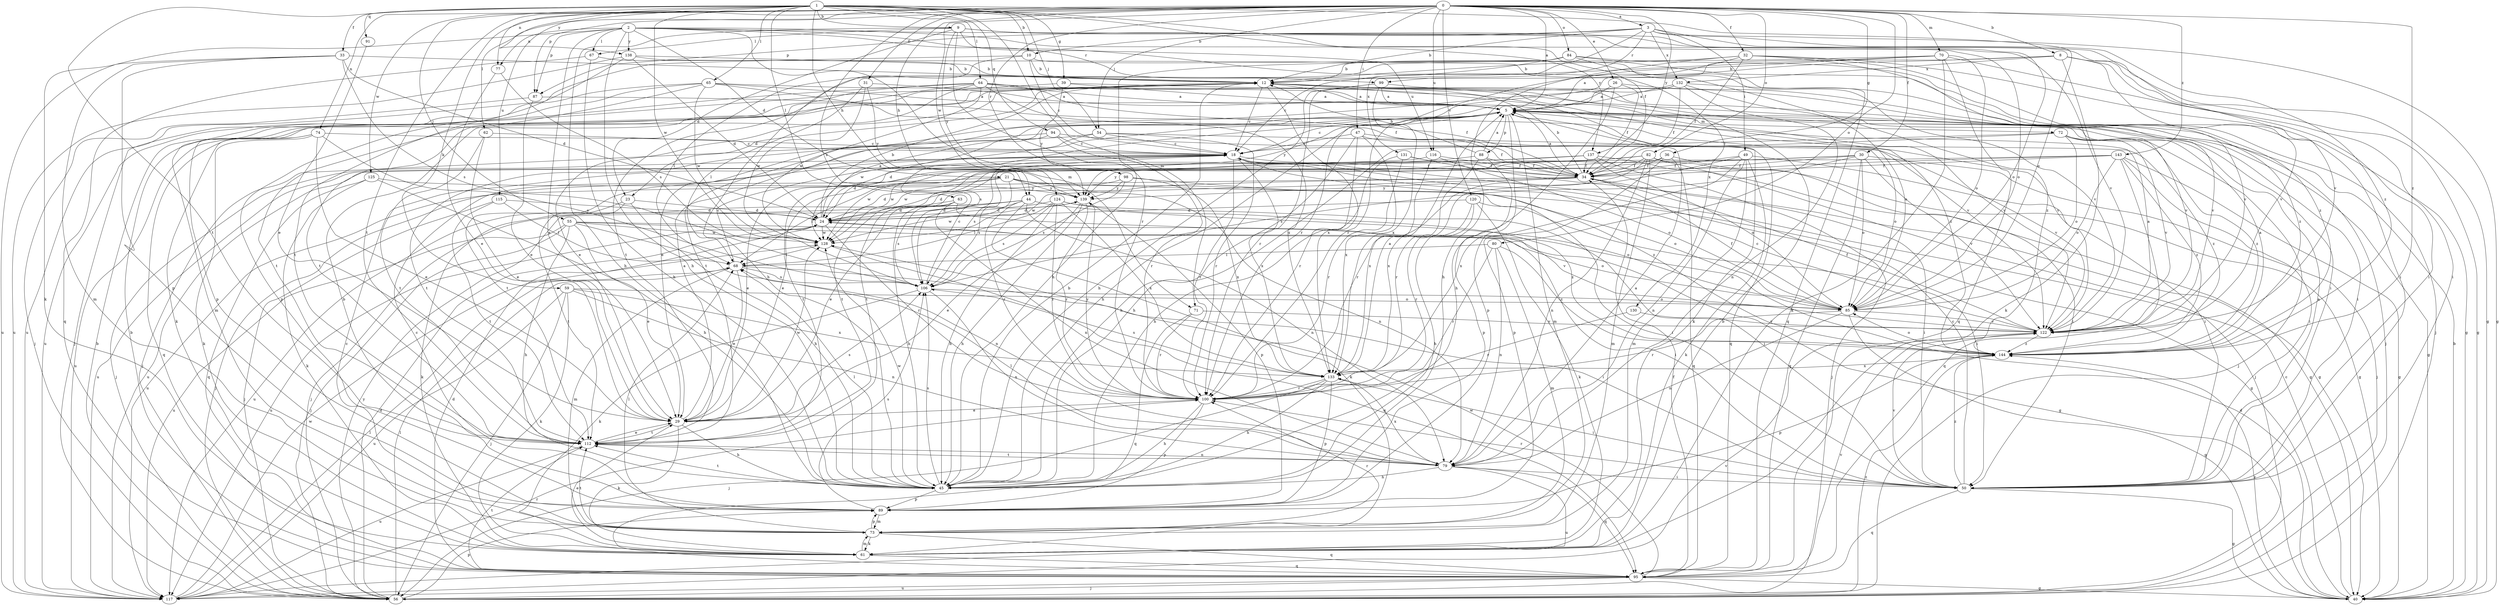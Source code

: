 strict digraph  {
0;
1;
2;
3;
5;
8;
9;
10;
12;
18;
21;
23;
24;
26;
29;
30;
31;
32;
33;
34;
36;
39;
40;
44;
45;
47;
49;
50;
54;
55;
56;
59;
61;
62;
63;
64;
65;
67;
68;
70;
71;
72;
73;
74;
77;
79;
80;
82;
84;
85;
87;
88;
89;
91;
94;
95;
98;
99;
100;
106;
112;
115;
116;
117;
120;
122;
124;
125;
128;
130;
131;
132;
133;
137;
138;
139;
143;
144;
0 -> 3  [label=a];
0 -> 5  [label=a];
0 -> 8  [label=b];
0 -> 26  [label=e];
0 -> 30  [label=f];
0 -> 31  [label=f];
0 -> 32  [label=f];
0 -> 36  [label=g];
0 -> 44  [label=h];
0 -> 47  [label=i];
0 -> 54  [label=j];
0 -> 59  [label=k];
0 -> 62  [label=l];
0 -> 70  [label=m];
0 -> 74  [label=n];
0 -> 80  [label=o];
0 -> 82  [label=o];
0 -> 84  [label=o];
0 -> 87  [label=p];
0 -> 98  [label=r];
0 -> 106  [label=s];
0 -> 112  [label=t];
0 -> 115  [label=u];
0 -> 116  [label=u];
0 -> 120  [label=v];
0 -> 124  [label=w];
0 -> 125  [label=w];
0 -> 137  [label=y];
0 -> 143  [label=z];
0 -> 144  [label=z];
1 -> 9  [label=b];
1 -> 10  [label=b];
1 -> 33  [label=f];
1 -> 34  [label=f];
1 -> 39  [label=g];
1 -> 44  [label=h];
1 -> 54  [label=j];
1 -> 55  [label=j];
1 -> 63  [label=l];
1 -> 64  [label=l];
1 -> 65  [label=l];
1 -> 71  [label=m];
1 -> 77  [label=n];
1 -> 85  [label=o];
1 -> 91  [label=q];
1 -> 94  [label=q];
1 -> 112  [label=t];
1 -> 128  [label=w];
1 -> 137  [label=y];
1 -> 138  [label=y];
2 -> 21  [label=d];
2 -> 29  [label=e];
2 -> 45  [label=h];
2 -> 61  [label=k];
2 -> 67  [label=l];
2 -> 71  [label=m];
2 -> 77  [label=n];
2 -> 85  [label=o];
2 -> 87  [label=p];
2 -> 99  [label=r];
2 -> 122  [label=v];
2 -> 130  [label=x];
2 -> 138  [label=y];
3 -> 10  [label=b];
3 -> 12  [label=b];
3 -> 40  [label=g];
3 -> 49  [label=i];
3 -> 87  [label=p];
3 -> 99  [label=r];
3 -> 122  [label=v];
3 -> 131  [label=x];
3 -> 132  [label=x];
3 -> 144  [label=z];
5 -> 18  [label=c];
5 -> 40  [label=g];
5 -> 45  [label=h];
5 -> 50  [label=i];
5 -> 72  [label=m];
5 -> 73  [label=m];
5 -> 88  [label=p];
5 -> 89  [label=p];
5 -> 95  [label=q];
5 -> 106  [label=s];
5 -> 128  [label=w];
5 -> 139  [label=y];
8 -> 40  [label=g];
8 -> 50  [label=i];
8 -> 61  [label=k];
8 -> 100  [label=r];
8 -> 112  [label=t];
8 -> 122  [label=v];
8 -> 132  [label=x];
9 -> 23  [label=d];
9 -> 40  [label=g];
9 -> 45  [label=h];
9 -> 67  [label=l];
9 -> 85  [label=o];
9 -> 100  [label=r];
9 -> 116  [label=u];
9 -> 139  [label=y];
10 -> 12  [label=b];
10 -> 18  [label=c];
10 -> 45  [label=h];
10 -> 117  [label=u];
10 -> 122  [label=v];
12 -> 5  [label=a];
12 -> 18  [label=c];
12 -> 23  [label=d];
12 -> 61  [label=k];
12 -> 117  [label=u];
12 -> 122  [label=v];
12 -> 133  [label=x];
18 -> 34  [label=f];
18 -> 56  [label=j];
18 -> 100  [label=r];
18 -> 106  [label=s];
18 -> 133  [label=x];
18 -> 144  [label=z];
21 -> 24  [label=d];
21 -> 40  [label=g];
21 -> 50  [label=i];
21 -> 56  [label=j];
21 -> 68  [label=l];
21 -> 79  [label=n];
21 -> 106  [label=s];
21 -> 139  [label=y];
23 -> 24  [label=d];
23 -> 45  [label=h];
23 -> 61  [label=k];
23 -> 112  [label=t];
24 -> 5  [label=a];
24 -> 12  [label=b];
24 -> 50  [label=i];
24 -> 100  [label=r];
24 -> 117  [label=u];
24 -> 128  [label=w];
26 -> 5  [label=a];
26 -> 34  [label=f];
26 -> 45  [label=h];
26 -> 56  [label=j];
29 -> 5  [label=a];
29 -> 45  [label=h];
29 -> 61  [label=k];
29 -> 106  [label=s];
29 -> 112  [label=t];
29 -> 128  [label=w];
30 -> 34  [label=f];
30 -> 56  [label=j];
30 -> 85  [label=o];
30 -> 95  [label=q];
30 -> 106  [label=s];
30 -> 112  [label=t];
30 -> 122  [label=v];
30 -> 128  [label=w];
31 -> 5  [label=a];
31 -> 68  [label=l];
31 -> 128  [label=w];
31 -> 139  [label=y];
32 -> 5  [label=a];
32 -> 12  [label=b];
32 -> 34  [label=f];
32 -> 40  [label=g];
32 -> 45  [label=h];
32 -> 50  [label=i];
32 -> 122  [label=v];
33 -> 12  [label=b];
33 -> 24  [label=d];
33 -> 73  [label=m];
33 -> 89  [label=p];
33 -> 106  [label=s];
33 -> 117  [label=u];
34 -> 5  [label=a];
34 -> 12  [label=b];
34 -> 29  [label=e];
34 -> 50  [label=i];
34 -> 117  [label=u];
34 -> 128  [label=w];
34 -> 139  [label=y];
36 -> 34  [label=f];
36 -> 50  [label=i];
36 -> 89  [label=p];
36 -> 95  [label=q];
36 -> 128  [label=w];
39 -> 5  [label=a];
39 -> 50  [label=i];
39 -> 61  [label=k];
39 -> 139  [label=y];
40 -> 12  [label=b];
40 -> 18  [label=c];
40 -> 24  [label=d];
40 -> 144  [label=z];
44 -> 24  [label=d];
44 -> 56  [label=j];
44 -> 61  [label=k];
44 -> 79  [label=n];
44 -> 85  [label=o];
44 -> 100  [label=r];
44 -> 117  [label=u];
44 -> 128  [label=w];
45 -> 12  [label=b];
45 -> 68  [label=l];
45 -> 89  [label=p];
45 -> 106  [label=s];
45 -> 112  [label=t];
45 -> 128  [label=w];
47 -> 18  [label=c];
47 -> 34  [label=f];
47 -> 45  [label=h];
47 -> 100  [label=r];
47 -> 122  [label=v];
47 -> 133  [label=x];
49 -> 34  [label=f];
49 -> 50  [label=i];
49 -> 61  [label=k];
49 -> 73  [label=m];
49 -> 79  [label=n];
49 -> 100  [label=r];
49 -> 133  [label=x];
50 -> 5  [label=a];
50 -> 18  [label=c];
50 -> 40  [label=g];
50 -> 95  [label=q];
50 -> 100  [label=r];
50 -> 122  [label=v];
50 -> 144  [label=z];
54 -> 18  [label=c];
54 -> 56  [label=j];
54 -> 100  [label=r];
54 -> 112  [label=t];
54 -> 144  [label=z];
55 -> 29  [label=e];
55 -> 40  [label=g];
55 -> 45  [label=h];
55 -> 56  [label=j];
55 -> 79  [label=n];
55 -> 85  [label=o];
55 -> 117  [label=u];
55 -> 128  [label=w];
56 -> 12  [label=b];
56 -> 24  [label=d];
56 -> 68  [label=l];
56 -> 89  [label=p];
56 -> 139  [label=y];
56 -> 144  [label=z];
59 -> 56  [label=j];
59 -> 61  [label=k];
59 -> 79  [label=n];
59 -> 85  [label=o];
59 -> 117  [label=u];
59 -> 133  [label=x];
61 -> 12  [label=b];
61 -> 29  [label=e];
61 -> 73  [label=m];
61 -> 95  [label=q];
62 -> 18  [label=c];
62 -> 29  [label=e];
62 -> 112  [label=t];
63 -> 24  [label=d];
63 -> 45  [label=h];
63 -> 79  [label=n];
63 -> 106  [label=s];
63 -> 122  [label=v];
64 -> 5  [label=a];
64 -> 29  [label=e];
64 -> 34  [label=f];
64 -> 73  [label=m];
64 -> 89  [label=p];
64 -> 112  [label=t];
64 -> 122  [label=v];
64 -> 128  [label=w];
64 -> 133  [label=x];
64 -> 144  [label=z];
65 -> 5  [label=a];
65 -> 34  [label=f];
65 -> 56  [label=j];
65 -> 89  [label=p];
65 -> 112  [label=t];
65 -> 122  [label=v];
65 -> 128  [label=w];
67 -> 12  [label=b];
67 -> 45  [label=h];
67 -> 95  [label=q];
68 -> 18  [label=c];
68 -> 29  [label=e];
68 -> 50  [label=i];
68 -> 73  [label=m];
68 -> 106  [label=s];
70 -> 12  [label=b];
70 -> 50  [label=i];
70 -> 61  [label=k];
70 -> 68  [label=l];
70 -> 85  [label=o];
70 -> 95  [label=q];
70 -> 100  [label=r];
71 -> 95  [label=q];
71 -> 100  [label=r];
71 -> 122  [label=v];
72 -> 18  [label=c];
72 -> 45  [label=h];
72 -> 56  [label=j];
72 -> 85  [label=o];
72 -> 122  [label=v];
72 -> 144  [label=z];
73 -> 18  [label=c];
73 -> 61  [label=k];
73 -> 68  [label=l];
73 -> 89  [label=p];
73 -> 95  [label=q];
73 -> 100  [label=r];
73 -> 112  [label=t];
74 -> 18  [label=c];
74 -> 29  [label=e];
74 -> 61  [label=k];
74 -> 95  [label=q];
74 -> 106  [label=s];
74 -> 117  [label=u];
77 -> 29  [label=e];
77 -> 106  [label=s];
79 -> 5  [label=a];
79 -> 45  [label=h];
79 -> 50  [label=i];
79 -> 68  [label=l];
79 -> 95  [label=q];
79 -> 112  [label=t];
79 -> 117  [label=u];
79 -> 133  [label=x];
80 -> 68  [label=l];
80 -> 73  [label=m];
80 -> 79  [label=n];
80 -> 100  [label=r];
80 -> 144  [label=z];
82 -> 34  [label=f];
82 -> 40  [label=g];
82 -> 56  [label=j];
82 -> 73  [label=m];
82 -> 79  [label=n];
82 -> 100  [label=r];
82 -> 112  [label=t];
82 -> 117  [label=u];
84 -> 12  [label=b];
84 -> 18  [label=c];
84 -> 45  [label=h];
84 -> 56  [label=j];
84 -> 95  [label=q];
84 -> 144  [label=z];
85 -> 34  [label=f];
85 -> 40  [label=g];
85 -> 79  [label=n];
85 -> 100  [label=r];
85 -> 122  [label=v];
87 -> 29  [label=e];
87 -> 56  [label=j];
87 -> 122  [label=v];
88 -> 5  [label=a];
88 -> 12  [label=b];
88 -> 29  [label=e];
88 -> 34  [label=f];
88 -> 89  [label=p];
88 -> 133  [label=x];
89 -> 12  [label=b];
89 -> 18  [label=c];
89 -> 73  [label=m];
89 -> 106  [label=s];
91 -> 29  [label=e];
94 -> 18  [label=c];
94 -> 24  [label=d];
94 -> 85  [label=o];
94 -> 100  [label=r];
94 -> 112  [label=t];
95 -> 12  [label=b];
95 -> 24  [label=d];
95 -> 34  [label=f];
95 -> 40  [label=g];
95 -> 56  [label=j];
95 -> 112  [label=t];
95 -> 117  [label=u];
95 -> 122  [label=v];
95 -> 128  [label=w];
98 -> 24  [label=d];
98 -> 85  [label=o];
98 -> 106  [label=s];
98 -> 133  [label=x];
98 -> 139  [label=y];
99 -> 5  [label=a];
99 -> 45  [label=h];
99 -> 100  [label=r];
99 -> 122  [label=v];
99 -> 133  [label=x];
100 -> 29  [label=e];
100 -> 45  [label=h];
100 -> 89  [label=p];
100 -> 139  [label=y];
106 -> 18  [label=c];
106 -> 61  [label=k];
106 -> 79  [label=n];
106 -> 85  [label=o];
112 -> 29  [label=e];
112 -> 79  [label=n];
112 -> 117  [label=u];
115 -> 24  [label=d];
115 -> 56  [label=j];
115 -> 68  [label=l];
115 -> 112  [label=t];
116 -> 34  [label=f];
116 -> 85  [label=o];
116 -> 133  [label=x];
116 -> 139  [label=y];
117 -> 68  [label=l];
117 -> 100  [label=r];
117 -> 122  [label=v];
117 -> 128  [label=w];
120 -> 24  [label=d];
120 -> 45  [label=h];
120 -> 50  [label=i];
120 -> 61  [label=k];
120 -> 100  [label=r];
122 -> 5  [label=a];
122 -> 18  [label=c];
122 -> 34  [label=f];
122 -> 144  [label=z];
124 -> 24  [label=d];
124 -> 45  [label=h];
124 -> 50  [label=i];
124 -> 68  [label=l];
124 -> 100  [label=r];
124 -> 106  [label=s];
124 -> 133  [label=x];
124 -> 144  [label=z];
125 -> 45  [label=h];
125 -> 61  [label=k];
125 -> 95  [label=q];
125 -> 139  [label=y];
128 -> 68  [label=l];
128 -> 95  [label=q];
130 -> 100  [label=r];
130 -> 122  [label=v];
131 -> 34  [label=f];
131 -> 40  [label=g];
131 -> 45  [label=h];
131 -> 100  [label=r];
132 -> 5  [label=a];
132 -> 29  [label=e];
132 -> 34  [label=f];
132 -> 79  [label=n];
132 -> 85  [label=o];
132 -> 112  [label=t];
132 -> 144  [label=z];
133 -> 5  [label=a];
133 -> 45  [label=h];
133 -> 50  [label=i];
133 -> 56  [label=j];
133 -> 89  [label=p];
133 -> 100  [label=r];
133 -> 106  [label=s];
137 -> 24  [label=d];
137 -> 34  [label=f];
137 -> 40  [label=g];
137 -> 56  [label=j];
137 -> 85  [label=o];
137 -> 117  [label=u];
137 -> 128  [label=w];
138 -> 12  [label=b];
138 -> 24  [label=d];
138 -> 112  [label=t];
138 -> 117  [label=u];
138 -> 144  [label=z];
139 -> 24  [label=d];
139 -> 29  [label=e];
139 -> 45  [label=h];
139 -> 89  [label=p];
139 -> 100  [label=r];
143 -> 29  [label=e];
143 -> 34  [label=f];
143 -> 40  [label=g];
143 -> 50  [label=i];
143 -> 85  [label=o];
143 -> 95  [label=q];
143 -> 112  [label=t];
143 -> 144  [label=z];
144 -> 5  [label=a];
144 -> 85  [label=o];
144 -> 89  [label=p];
144 -> 133  [label=x];
}
